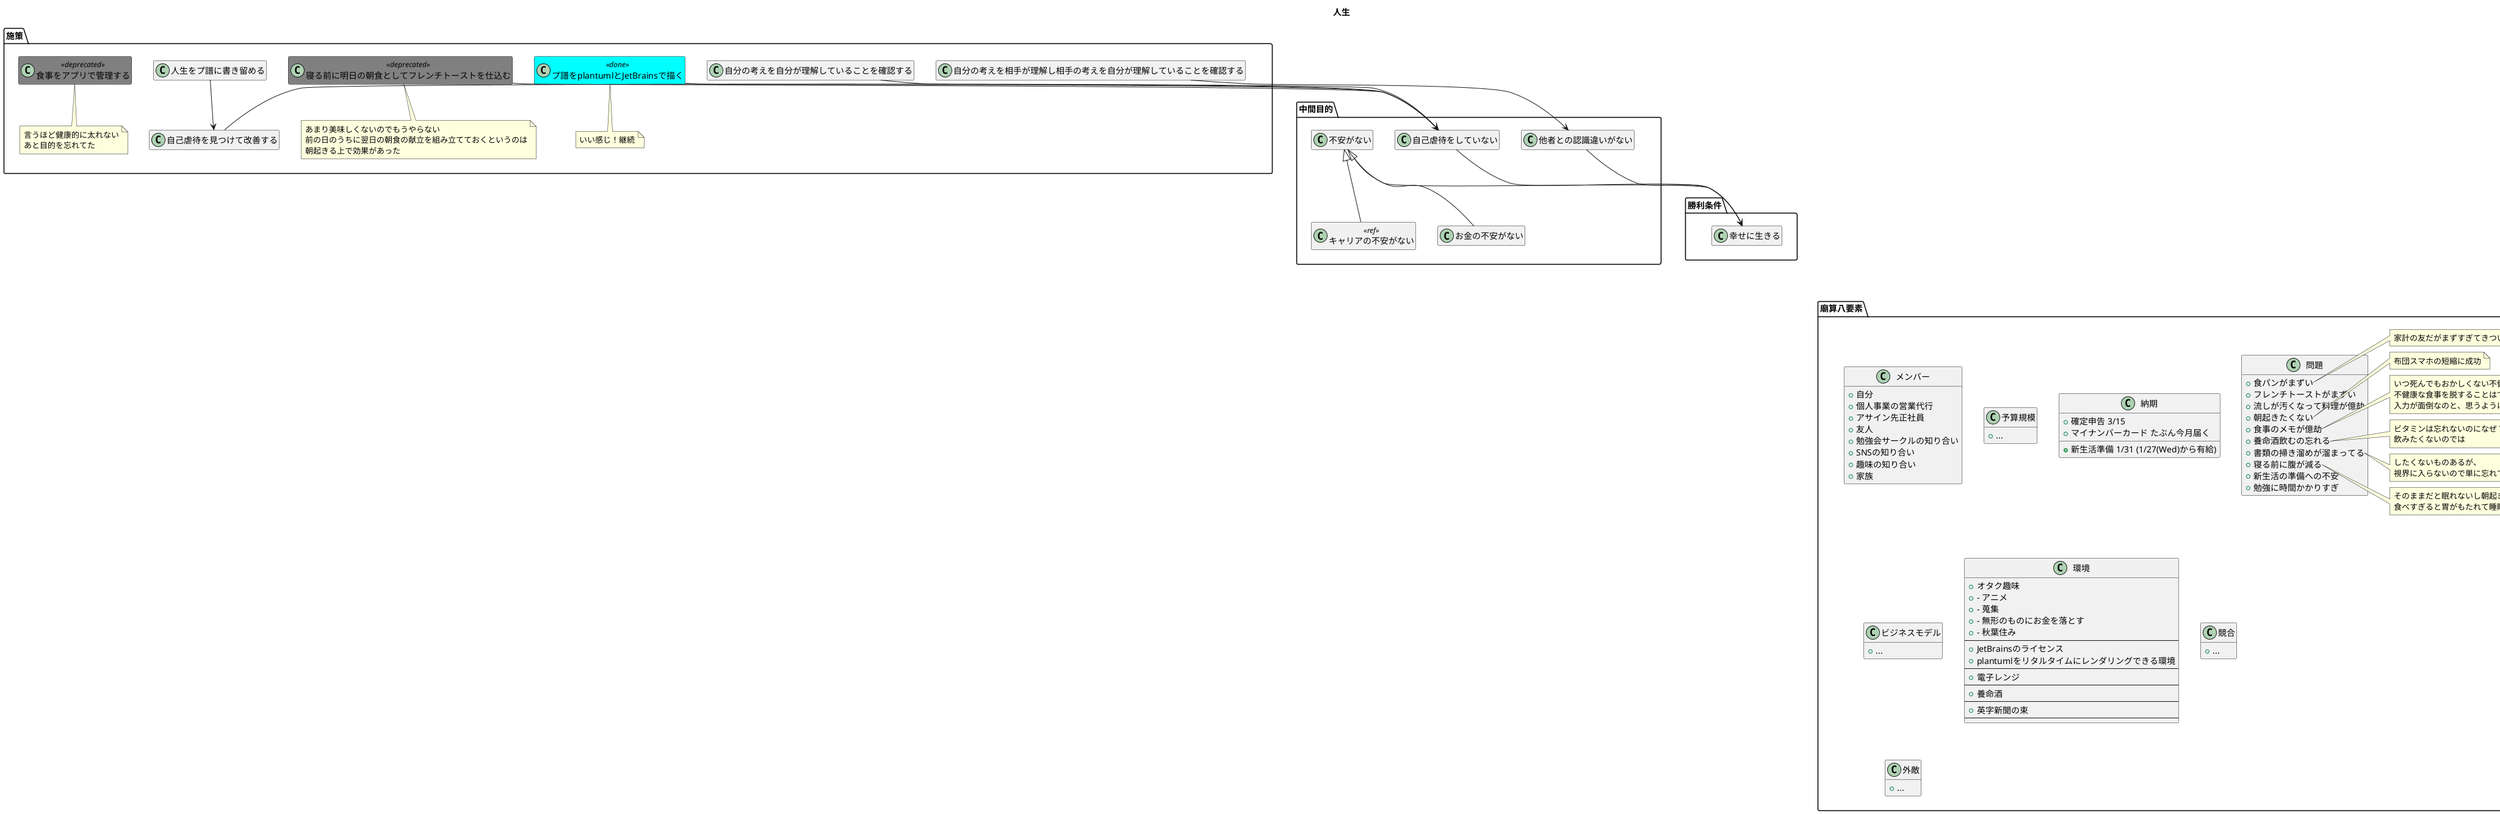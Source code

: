 @startuml

title 人生

hide empty members
skinparam class {
  BackgroundColor<<deprecated>> Grey
  BackgroundColor<<done>> Cyan
  BackgroundColor<<new>> Yellow
}


package 勝利条件 {
  class 幸せに生きる
}

package 中間目的 {
  class 不安がない
  不安がない --> 幸せに生きる

  class キャリアの不安がない<<ref>> extends 不安がない
  class お金の不安がない extends 不安がない

  class 自己虐待をしていない
  自己虐待をしていない --> 幸せに生きる

  class 他者との認識違いがない
  他者との認識違いがない --> 幸せに生きる
}

package 施策 {
  class 自己虐待を見つけて改善する
  自己虐待を見つけて改善する --> 自己虐待をしていない

  class 人生をプ譜に書き留める
  人生をプ譜に書き留める --> 自己虐待を見つけて改善する

  class 自分の考えを相手が理解し相手の考えを自分が理解していることを確認する
  自分の考えを相手が理解し相手の考えを自分が理解していることを確認する --> 他者との認識違いがない

  class 自分の考えを自分が理解していることを確認する
  自分の考えを自分が理解していることを確認する --> 自己虐待をしていない

  class プ譜をplantumlとJetBrainsで描く<<done>>
  note bottom: いい感じ！継続
  プ譜をplantumlとJetBrainsで描く --> 自己虐待をしていない

  class 寝る前に明日の朝食としてフレンチトーストを仕込む<<deprecated>>
  note bottom
  あまり美味しくないのでもうやらない
  前の日のうちに翌日の朝食の献立を組み立てておくというのは
  朝起きる上で効果があった
  end note
  寝る前に明日の朝食としてフレンチトーストを仕込む --> 自己虐待をしていない

  class 食事をアプリで管理する<<deprecated>>
  note bottom
   言うほど健康的に太れない
   あと目的を忘れてた
  end note
}

package 廟算八要素 {
  class メンバー {
   + 自分
   + 個人事業の営業代行
   + アサイン先正社員
   + 友人
   + 勉強会サークルの知り合い
   + SNSの知り合い
   + 趣味の知り合い
   + 家族
  }
  class 予算規模 {
   + ...
  }
  class 納期 {
   + 確定申告 3/15
   + マイナンバーカード たぶん今月届く
   + 新生活準備 1/31 (1/27(Wed)から有給)
  }
  class ビジネスモデル {
   + ...
  }
  class 環境 {
   + オタク趣味
   + - アニメ
   + - 蒐集
   + - 無形のものにお金を落とす
   + - 秋葉住み
   --
   + JetBrainsのライセンス
   + plantumlをリタルタイムにレンダリングできる環境
   --
   + 電子レンジ
   --
   + 養命酒
   --
   + 英字新聞の束
   --
  }

  class 競合 {
   + ...
  }
  class 外敵 {
   + ...
  }
  class 問題 {
   + 食パンがまずい
   + フレンチトーストがまずい
   + 流しが汚くなって料理が億劫
   + 朝起きたくない
   + 食事のメモが億劫
   + 養命酒飲むの忘れる
   + 書類の掃き溜めが溜まってる
   + 寝る前に腹が減る
   + 新生活の準備への不安
   + 勉強に時間かかりすぎ
  }
  note right of 問題::食パンがまずい
  家計の友だがまずすぎてきつい
  end note
  note right of 問題::朝起きたくない
  布団スマホの短縮に成功
  end note
  note right of 問題::食事のメモが億劫
  いつ死んでもおかしくない不健康な食事を脱し、健康的に太るために始めた
  不健康な食事を脱することはでき、最低限の目的は達した
  入力が面倒なのと、思うように太れていないので億劫になってきている
  end note
  note right of 問題::養命酒飲むの忘れる
  ビタミンは忘れないのになぜ？
  飲みたくないのでは
  end note
  note right of 問題::書類の掃き溜めが溜まってる
  したくないものあるが、
  視界に入らないので単に忘れてたのもある
  end note
  note right of 問題::寝る前に腹が減る
  そのままだと眠れないし朝起きるのもつらくなる
  食べすぎると胃がもたれて睡眠の質が心配
  end note
}

中間目的 --u[hidden]--> 勝利条件
施策 --u[hidden]--> 中間目的
廟算八要素 ---u[hidden]--> 施策

@enduml

